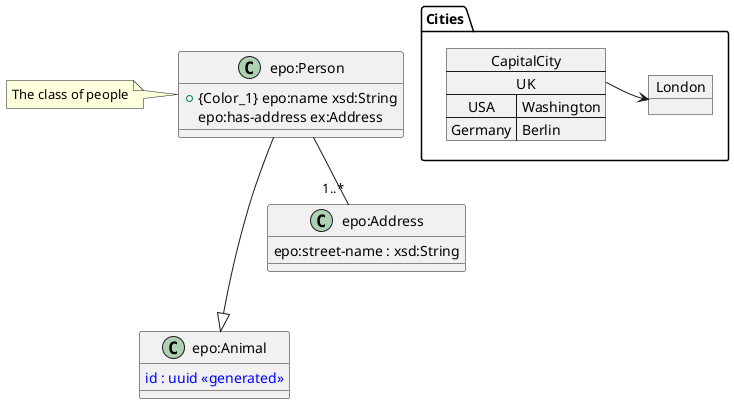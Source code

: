 

```plantuml
@startuml

!function $generated($a)
!return "<color:#0000ff>" + $a + " <<generated>></color>"
!endfunction

class "epo:Animal" {
  $generated("id : uuid")
}

class "epo:Person" {
  + {Color_1} epo:name xsd:String
  epo:has-address ex:Address
}
note left: The class of people

class "epo:Address" {
   epo:street-name : xsd:String
}

"epo:Person" ---|> "epo:Animal"
"epo:Person" -- "1..*" "epo:Address"

package Cities {
    object London

    map CapitalCity {
     UK *-> London
     USA => Washington
     Germany => Berlin
    }
}

@enduml

```
